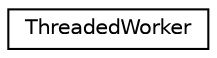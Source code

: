 digraph G
{
  edge [fontname="Helvetica",fontsize="10",labelfontname="Helvetica",labelfontsize="10"];
  node [fontname="Helvetica",fontsize="10",shape=record];
  rankdir=LR;
  Node1 [label="ThreadedWorker",height=0.2,width=0.4,color="black", fillcolor="white", style="filled",URL="$d9/d37/structThreadedWorker.html"];
}
